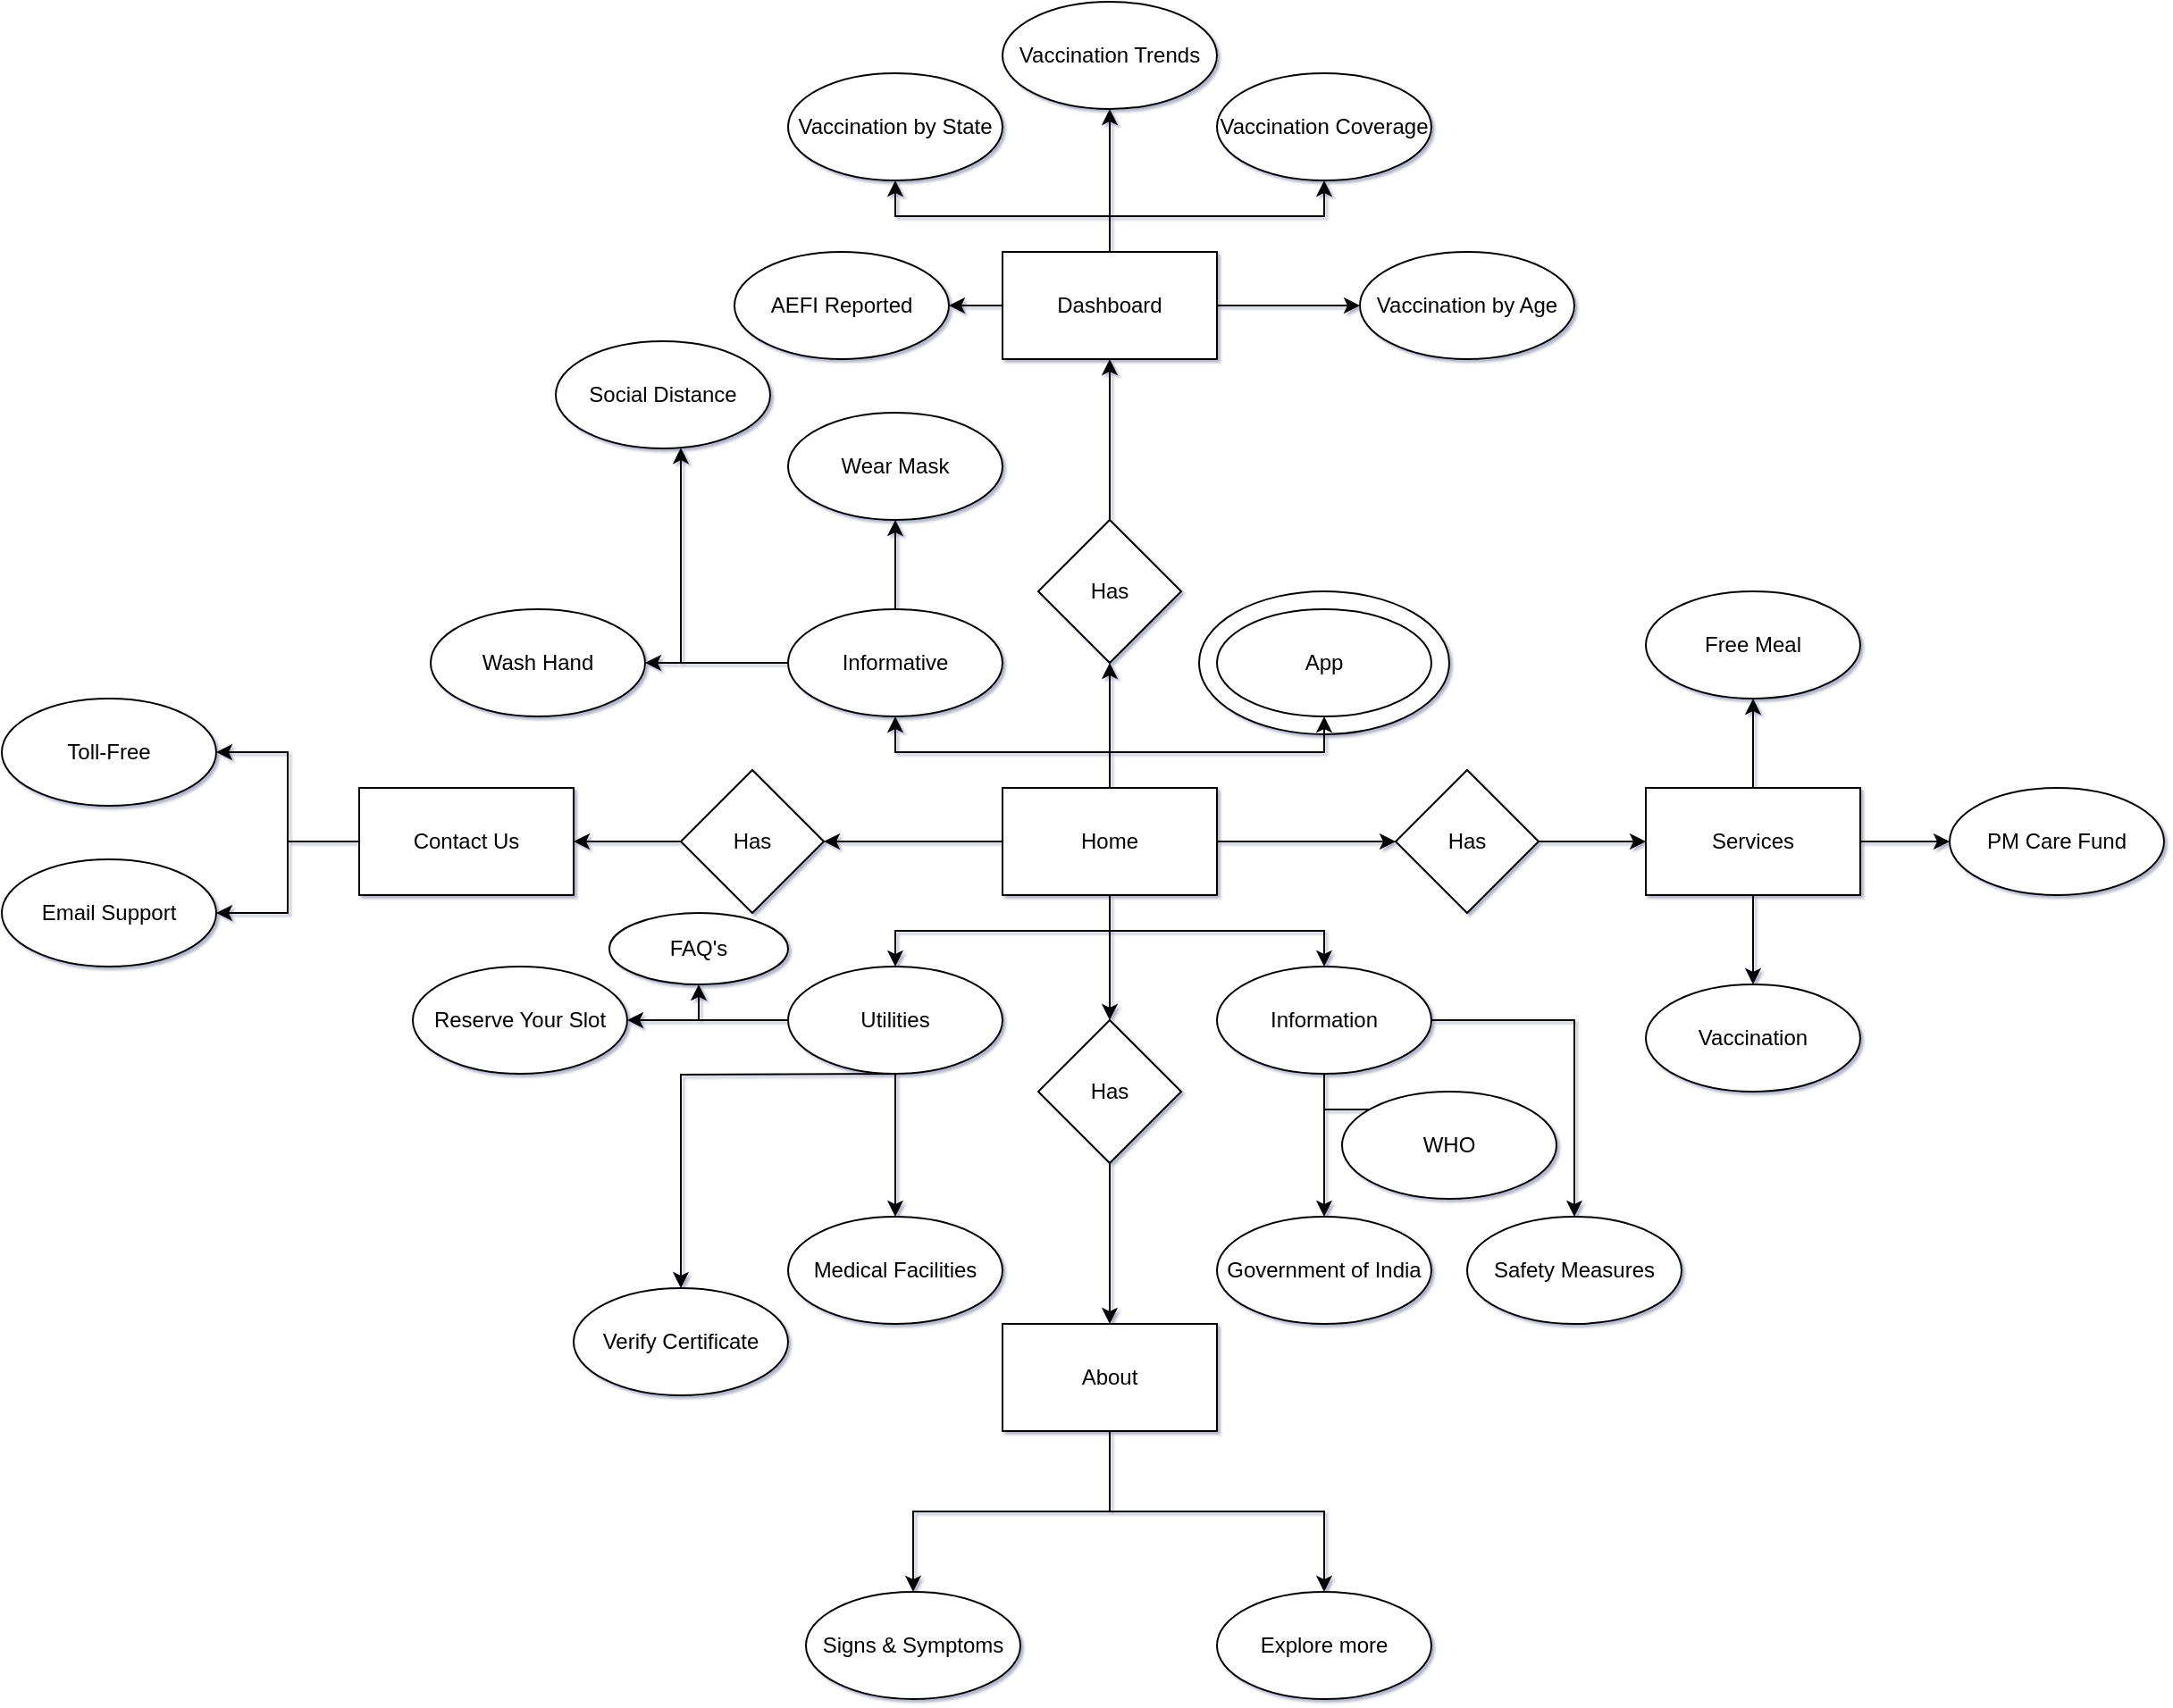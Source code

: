 <mxfile version="15.0.6" type="google"><diagram id="PmuqEyATic4oAw4RGuog" name="Page-1"><mxGraphModel dx="1047" dy="773" grid="0" gridSize="10" guides="1" tooltips="1" connect="1" arrows="1" fold="1" page="0" pageScale="1" pageWidth="4681" pageHeight="3300" math="0" shadow="1"><root><mxCell id="0"/><mxCell id="1" parent="0"/><mxCell id="9pAQghRH39j7ht-WSgWK-54" value="" style="ellipse;whiteSpace=wrap;html=1;" vertex="1" parent="1"><mxGeometry x="1140" y="520" width="140" height="80" as="geometry"/></mxCell><mxCell id="9pAQghRH39j7ht-WSgWK-13" value="" style="edgeStyle=orthogonalEdgeStyle;rounded=0;orthogonalLoop=1;jettySize=auto;html=1;" edge="1" parent="1" source="9pAQghRH39j7ht-WSgWK-1" target="9pAQghRH39j7ht-WSgWK-12"><mxGeometry relative="1" as="geometry"/></mxCell><mxCell id="9pAQghRH39j7ht-WSgWK-19" value="" style="edgeStyle=orthogonalEdgeStyle;rounded=0;orthogonalLoop=1;jettySize=auto;html=1;" edge="1" parent="1" source="9pAQghRH39j7ht-WSgWK-1" target="9pAQghRH39j7ht-WSgWK-18"><mxGeometry relative="1" as="geometry"/></mxCell><mxCell id="9pAQghRH39j7ht-WSgWK-25" value="" style="edgeStyle=orthogonalEdgeStyle;rounded=0;orthogonalLoop=1;jettySize=auto;html=1;" edge="1" parent="1" source="9pAQghRH39j7ht-WSgWK-1" target="9pAQghRH39j7ht-WSgWK-24"><mxGeometry relative="1" as="geometry"/></mxCell><mxCell id="9pAQghRH39j7ht-WSgWK-29" value="" style="edgeStyle=orthogonalEdgeStyle;rounded=0;orthogonalLoop=1;jettySize=auto;html=1;" edge="1" parent="1" source="9pAQghRH39j7ht-WSgWK-1" target="9pAQghRH39j7ht-WSgWK-28"><mxGeometry relative="1" as="geometry"/></mxCell><mxCell id="9pAQghRH39j7ht-WSgWK-43" value="" style="edgeStyle=orthogonalEdgeStyle;rounded=0;orthogonalLoop=1;jettySize=auto;html=1;" edge="1" parent="1" source="9pAQghRH39j7ht-WSgWK-1" target="9pAQghRH39j7ht-WSgWK-42"><mxGeometry relative="1" as="geometry"/></mxCell><mxCell id="9pAQghRH39j7ht-WSgWK-45" value="" style="edgeStyle=orthogonalEdgeStyle;rounded=0;orthogonalLoop=1;jettySize=auto;html=1;" edge="1" parent="1" source="9pAQghRH39j7ht-WSgWK-1" target="9pAQghRH39j7ht-WSgWK-44"><mxGeometry relative="1" as="geometry"/></mxCell><mxCell id="9pAQghRH39j7ht-WSgWK-47" value="" style="edgeStyle=orthogonalEdgeStyle;rounded=0;orthogonalLoop=1;jettySize=auto;html=1;" edge="1" parent="1" source="9pAQghRH39j7ht-WSgWK-1" target="9pAQghRH39j7ht-WSgWK-46"><mxGeometry relative="1" as="geometry"/></mxCell><mxCell id="9pAQghRH39j7ht-WSgWK-49" value="" style="edgeStyle=orthogonalEdgeStyle;rounded=0;orthogonalLoop=1;jettySize=auto;html=1;" edge="1" parent="1" source="9pAQghRH39j7ht-WSgWK-1" target="9pAQghRH39j7ht-WSgWK-48"><mxGeometry relative="1" as="geometry"/></mxCell><mxCell id="9pAQghRH39j7ht-WSgWK-1" value="Home" style="rounded=0;whiteSpace=wrap;html=1;" vertex="1" parent="1"><mxGeometry x="1030" y="630" width="120" height="60" as="geometry"/></mxCell><mxCell id="9pAQghRH39j7ht-WSgWK-15" value="" style="edgeStyle=orthogonalEdgeStyle;rounded=0;orthogonalLoop=1;jettySize=auto;html=1;" edge="1" parent="1" source="9pAQghRH39j7ht-WSgWK-12" target="9pAQghRH39j7ht-WSgWK-14"><mxGeometry relative="1" as="geometry"/></mxCell><mxCell id="9pAQghRH39j7ht-WSgWK-12" value="Has" style="rhombus;whiteSpace=wrap;html=1;rounded=0;" vertex="1" parent="1"><mxGeometry x="1250" y="620" width="80" height="80" as="geometry"/></mxCell><mxCell id="9pAQghRH39j7ht-WSgWK-37" value="" style="edgeStyle=orthogonalEdgeStyle;rounded=0;orthogonalLoop=1;jettySize=auto;html=1;" edge="1" parent="1" source="9pAQghRH39j7ht-WSgWK-14" target="9pAQghRH39j7ht-WSgWK-36"><mxGeometry relative="1" as="geometry"/></mxCell><mxCell id="9pAQghRH39j7ht-WSgWK-39" value="" style="edgeStyle=orthogonalEdgeStyle;rounded=0;orthogonalLoop=1;jettySize=auto;html=1;" edge="1" parent="1" source="9pAQghRH39j7ht-WSgWK-14" target="9pAQghRH39j7ht-WSgWK-38"><mxGeometry relative="1" as="geometry"/></mxCell><mxCell id="9pAQghRH39j7ht-WSgWK-41" value="" style="edgeStyle=orthogonalEdgeStyle;rounded=0;orthogonalLoop=1;jettySize=auto;html=1;" edge="1" parent="1" source="9pAQghRH39j7ht-WSgWK-14" target="9pAQghRH39j7ht-WSgWK-40"><mxGeometry relative="1" as="geometry"/></mxCell><mxCell id="9pAQghRH39j7ht-WSgWK-14" value="Services" style="whiteSpace=wrap;html=1;rounded=0;" vertex="1" parent="1"><mxGeometry x="1390" y="630" width="120" height="60" as="geometry"/></mxCell><mxCell id="9pAQghRH39j7ht-WSgWK-21" value="" style="edgeStyle=orthogonalEdgeStyle;rounded=0;orthogonalLoop=1;jettySize=auto;html=1;" edge="1" parent="1" source="9pAQghRH39j7ht-WSgWK-18" target="9pAQghRH39j7ht-WSgWK-20"><mxGeometry relative="1" as="geometry"/></mxCell><mxCell id="9pAQghRH39j7ht-WSgWK-18" value="Has" style="rhombus;whiteSpace=wrap;html=1;rounded=0;" vertex="1" parent="1"><mxGeometry x="1050" y="480" width="80" height="80" as="geometry"/></mxCell><mxCell id="9pAQghRH39j7ht-WSgWK-84" value="" style="edgeStyle=orthogonalEdgeStyle;rounded=0;orthogonalLoop=1;jettySize=auto;html=1;" edge="1" parent="1" source="9pAQghRH39j7ht-WSgWK-20" target="9pAQghRH39j7ht-WSgWK-83"><mxGeometry relative="1" as="geometry"/></mxCell><mxCell id="9pAQghRH39j7ht-WSgWK-86" value="" style="edgeStyle=orthogonalEdgeStyle;rounded=0;orthogonalLoop=1;jettySize=auto;html=1;" edge="1" parent="1" source="9pAQghRH39j7ht-WSgWK-20" target="9pAQghRH39j7ht-WSgWK-85"><mxGeometry relative="1" as="geometry"/></mxCell><mxCell id="9pAQghRH39j7ht-WSgWK-88" value="" style="edgeStyle=orthogonalEdgeStyle;rounded=0;orthogonalLoop=1;jettySize=auto;html=1;" edge="1" parent="1" source="9pAQghRH39j7ht-WSgWK-20" target="9pAQghRH39j7ht-WSgWK-87"><mxGeometry relative="1" as="geometry"/></mxCell><mxCell id="9pAQghRH39j7ht-WSgWK-90" value="" style="edgeStyle=orthogonalEdgeStyle;rounded=0;orthogonalLoop=1;jettySize=auto;html=1;" edge="1" parent="1" source="9pAQghRH39j7ht-WSgWK-20" target="9pAQghRH39j7ht-WSgWK-89"><mxGeometry relative="1" as="geometry"/></mxCell><mxCell id="9pAQghRH39j7ht-WSgWK-92" value="" style="edgeStyle=orthogonalEdgeStyle;rounded=0;orthogonalLoop=1;jettySize=auto;html=1;" edge="1" parent="1" source="9pAQghRH39j7ht-WSgWK-20" target="9pAQghRH39j7ht-WSgWK-91"><mxGeometry relative="1" as="geometry"/></mxCell><mxCell id="9pAQghRH39j7ht-WSgWK-20" value="Dashboard" style="whiteSpace=wrap;html=1;rounded=0;" vertex="1" parent="1"><mxGeometry x="1030" y="330" width="120" height="60" as="geometry"/></mxCell><mxCell id="9pAQghRH39j7ht-WSgWK-27" value="" style="edgeStyle=orthogonalEdgeStyle;rounded=0;orthogonalLoop=1;jettySize=auto;html=1;" edge="1" parent="1" source="9pAQghRH39j7ht-WSgWK-24" target="9pAQghRH39j7ht-WSgWK-26"><mxGeometry relative="1" as="geometry"/></mxCell><mxCell id="9pAQghRH39j7ht-WSgWK-24" value="Has" style="rhombus;whiteSpace=wrap;html=1;rounded=0;" vertex="1" parent="1"><mxGeometry x="1050" y="760" width="80" height="80" as="geometry"/></mxCell><mxCell id="9pAQghRH39j7ht-WSgWK-33" value="" style="edgeStyle=orthogonalEdgeStyle;rounded=0;orthogonalLoop=1;jettySize=auto;html=1;" edge="1" parent="1" source="9pAQghRH39j7ht-WSgWK-26" target="9pAQghRH39j7ht-WSgWK-32"><mxGeometry relative="1" as="geometry"/></mxCell><mxCell id="9pAQghRH39j7ht-WSgWK-35" value="" style="edgeStyle=orthogonalEdgeStyle;rounded=0;orthogonalLoop=1;jettySize=auto;html=1;" edge="1" parent="1" source="9pAQghRH39j7ht-WSgWK-26" target="9pAQghRH39j7ht-WSgWK-34"><mxGeometry relative="1" as="geometry"/></mxCell><mxCell id="9pAQghRH39j7ht-WSgWK-26" value="About" style="whiteSpace=wrap;html=1;rounded=0;" vertex="1" parent="1"><mxGeometry x="1030" y="930" width="120" height="60" as="geometry"/></mxCell><mxCell id="9pAQghRH39j7ht-WSgWK-31" value="" style="edgeStyle=orthogonalEdgeStyle;rounded=0;orthogonalLoop=1;jettySize=auto;html=1;" edge="1" parent="1" source="9pAQghRH39j7ht-WSgWK-28" target="9pAQghRH39j7ht-WSgWK-30"><mxGeometry relative="1" as="geometry"/></mxCell><mxCell id="9pAQghRH39j7ht-WSgWK-28" value="Has" style="rhombus;whiteSpace=wrap;html=1;rounded=0;" vertex="1" parent="1"><mxGeometry x="850" y="620" width="80" height="80" as="geometry"/></mxCell><mxCell id="9pAQghRH39j7ht-WSgWK-51" value="" style="edgeStyle=orthogonalEdgeStyle;rounded=0;orthogonalLoop=1;jettySize=auto;html=1;" edge="1" parent="1" source="9pAQghRH39j7ht-WSgWK-30" target="9pAQghRH39j7ht-WSgWK-50"><mxGeometry relative="1" as="geometry"/></mxCell><mxCell id="9pAQghRH39j7ht-WSgWK-53" value="" style="edgeStyle=orthogonalEdgeStyle;rounded=0;orthogonalLoop=1;jettySize=auto;html=1;" edge="1" parent="1" source="9pAQghRH39j7ht-WSgWK-30" target="9pAQghRH39j7ht-WSgWK-52"><mxGeometry relative="1" as="geometry"/></mxCell><mxCell id="9pAQghRH39j7ht-WSgWK-30" value="Contact Us" style="whiteSpace=wrap;html=1;rounded=0;" vertex="1" parent="1"><mxGeometry x="670" y="630" width="120" height="60" as="geometry"/></mxCell><mxCell id="9pAQghRH39j7ht-WSgWK-32" value="Signs &amp;amp; Symptoms" style="ellipse;whiteSpace=wrap;html=1;rounded=0;" vertex="1" parent="1"><mxGeometry x="920" y="1080" width="120" height="60" as="geometry"/></mxCell><mxCell id="9pAQghRH39j7ht-WSgWK-34" value="Explore more" style="ellipse;whiteSpace=wrap;html=1;rounded=0;" vertex="1" parent="1"><mxGeometry x="1150" y="1080" width="120" height="60" as="geometry"/></mxCell><mxCell id="9pAQghRH39j7ht-WSgWK-36" value="Free Meal" style="ellipse;whiteSpace=wrap;html=1;rounded=0;" vertex="1" parent="1"><mxGeometry x="1390" y="520" width="120" height="60" as="geometry"/></mxCell><mxCell id="9pAQghRH39j7ht-WSgWK-38" value="PM Care Fund" style="ellipse;whiteSpace=wrap;html=1;rounded=0;" vertex="1" parent="1"><mxGeometry x="1560" y="630" width="120" height="60" as="geometry"/></mxCell><mxCell id="9pAQghRH39j7ht-WSgWK-40" value="Vaccination" style="ellipse;whiteSpace=wrap;html=1;rounded=0;" vertex="1" parent="1"><mxGeometry x="1390" y="740" width="120" height="60" as="geometry"/></mxCell><mxCell id="9pAQghRH39j7ht-WSgWK-78" value="" style="edgeStyle=orthogonalEdgeStyle;rounded=0;orthogonalLoop=1;jettySize=auto;html=1;" edge="1" parent="1" source="9pAQghRH39j7ht-WSgWK-42" target="9pAQghRH39j7ht-WSgWK-77"><mxGeometry relative="1" as="geometry"/></mxCell><mxCell id="9pAQghRH39j7ht-WSgWK-80" value="" style="edgeStyle=orthogonalEdgeStyle;rounded=0;orthogonalLoop=1;jettySize=auto;html=1;" edge="1" parent="1" source="9pAQghRH39j7ht-WSgWK-42" target="9pAQghRH39j7ht-WSgWK-79"><mxGeometry relative="1" as="geometry"/></mxCell><mxCell id="9pAQghRH39j7ht-WSgWK-82" value="" style="edgeStyle=orthogonalEdgeStyle;rounded=0;orthogonalLoop=1;jettySize=auto;html=1;" edge="1" parent="1" source="9pAQghRH39j7ht-WSgWK-42" target="9pAQghRH39j7ht-WSgWK-81"><mxGeometry relative="1" as="geometry"><Array as="points"><mxPoint x="850" y="560"/></Array></mxGeometry></mxCell><mxCell id="9pAQghRH39j7ht-WSgWK-42" value="Informative" style="ellipse;whiteSpace=wrap;html=1;rounded=0;" vertex="1" parent="1"><mxGeometry x="910" y="530" width="120" height="60" as="geometry"/></mxCell><mxCell id="9pAQghRH39j7ht-WSgWK-44" value="App" style="ellipse;whiteSpace=wrap;html=1;rounded=0;" vertex="1" parent="1"><mxGeometry x="1150" y="530" width="120" height="60" as="geometry"/></mxCell><mxCell id="9pAQghRH39j7ht-WSgWK-56" value="" style="edgeStyle=orthogonalEdgeStyle;rounded=0;orthogonalLoop=1;jettySize=auto;html=1;" edge="1" parent="1" source="9pAQghRH39j7ht-WSgWK-46" target="9pAQghRH39j7ht-WSgWK-55"><mxGeometry relative="1" as="geometry"/></mxCell><mxCell id="9pAQghRH39j7ht-WSgWK-58" value="" style="edgeStyle=orthogonalEdgeStyle;rounded=0;orthogonalLoop=1;jettySize=auto;html=1;" edge="1" parent="1" source="9pAQghRH39j7ht-WSgWK-46" target="9pAQghRH39j7ht-WSgWK-57"><mxGeometry relative="1" as="geometry"/></mxCell><mxCell id="9pAQghRH39j7ht-WSgWK-46" value="Utilities" style="ellipse;whiteSpace=wrap;html=1;rounded=0;" vertex="1" parent="1"><mxGeometry x="910" y="730" width="120" height="60" as="geometry"/></mxCell><mxCell id="9pAQghRH39j7ht-WSgWK-66" value="" style="edgeStyle=orthogonalEdgeStyle;rounded=0;orthogonalLoop=1;jettySize=auto;html=1;" edge="1" parent="1" source="9pAQghRH39j7ht-WSgWK-48" target="9pAQghRH39j7ht-WSgWK-65"><mxGeometry relative="1" as="geometry"/></mxCell><mxCell id="9pAQghRH39j7ht-WSgWK-68" value="" style="edgeStyle=orthogonalEdgeStyle;rounded=0;orthogonalLoop=1;jettySize=auto;html=1;" edge="1" parent="1" source="9pAQghRH39j7ht-WSgWK-48" target="9pAQghRH39j7ht-WSgWK-67"><mxGeometry relative="1" as="geometry"/></mxCell><mxCell id="9pAQghRH39j7ht-WSgWK-70" value="" style="edgeStyle=orthogonalEdgeStyle;rounded=0;orthogonalLoop=1;jettySize=auto;html=1;" edge="1" parent="1" source="9pAQghRH39j7ht-WSgWK-48" target="9pAQghRH39j7ht-WSgWK-69"><mxGeometry relative="1" as="geometry"/></mxCell><mxCell id="9pAQghRH39j7ht-WSgWK-48" value="Information" style="ellipse;whiteSpace=wrap;html=1;rounded=0;" vertex="1" parent="1"><mxGeometry x="1150" y="730" width="120" height="60" as="geometry"/></mxCell><mxCell id="9pAQghRH39j7ht-WSgWK-50" value="Toll-Free" style="ellipse;whiteSpace=wrap;html=1;rounded=0;" vertex="1" parent="1"><mxGeometry x="470" y="580" width="120" height="60" as="geometry"/></mxCell><mxCell id="9pAQghRH39j7ht-WSgWK-52" value="Email Support" style="ellipse;whiteSpace=wrap;html=1;rounded=0;" vertex="1" parent="1"><mxGeometry x="470" y="670" width="120" height="60" as="geometry"/></mxCell><mxCell id="9pAQghRH39j7ht-WSgWK-55" value="Reserve Your Slot" style="ellipse;whiteSpace=wrap;html=1;rounded=0;" vertex="1" parent="1"><mxGeometry x="700" y="730" width="120" height="60" as="geometry"/></mxCell><mxCell id="9pAQghRH39j7ht-WSgWK-57" value="Medical Facilities" style="ellipse;whiteSpace=wrap;html=1;rounded=0;" vertex="1" parent="1"><mxGeometry x="910" y="870" width="120" height="60" as="geometry"/></mxCell><mxCell id="9pAQghRH39j7ht-WSgWK-62" value="" style="edgeStyle=orthogonalEdgeStyle;rounded=0;orthogonalLoop=1;jettySize=auto;html=1;" edge="1" parent="1" target="9pAQghRH39j7ht-WSgWK-61"><mxGeometry relative="1" as="geometry"><mxPoint x="910" y="760" as="sourcePoint"/><Array as="points"><mxPoint x="860" y="760"/></Array></mxGeometry></mxCell><mxCell id="9pAQghRH39j7ht-WSgWK-64" value="" style="edgeStyle=orthogonalEdgeStyle;rounded=0;orthogonalLoop=1;jettySize=auto;html=1;" edge="1" parent="1" target="9pAQghRH39j7ht-WSgWK-63"><mxGeometry relative="1" as="geometry"><mxPoint x="970" y="790" as="sourcePoint"/></mxGeometry></mxCell><mxCell id="9pAQghRH39j7ht-WSgWK-61" value="FAQ's" style="ellipse;whiteSpace=wrap;html=1;rounded=0;" vertex="1" parent="1"><mxGeometry x="810" y="700" width="100" height="40" as="geometry"/></mxCell><mxCell id="9pAQghRH39j7ht-WSgWK-63" value="Verify Certificate" style="ellipse;whiteSpace=wrap;html=1;rounded=0;" vertex="1" parent="1"><mxGeometry x="790" y="910" width="120" height="60" as="geometry"/></mxCell><mxCell id="9pAQghRH39j7ht-WSgWK-65" value="Government of India" style="ellipse;whiteSpace=wrap;html=1;rounded=0;" vertex="1" parent="1"><mxGeometry x="1150" y="870" width="120" height="60" as="geometry"/></mxCell><mxCell id="9pAQghRH39j7ht-WSgWK-67" value="Safety Measures" style="ellipse;whiteSpace=wrap;html=1;rounded=0;" vertex="1" parent="1"><mxGeometry x="1290" y="870" width="120" height="60" as="geometry"/></mxCell><mxCell id="9pAQghRH39j7ht-WSgWK-69" value="WHO" style="ellipse;whiteSpace=wrap;html=1;rounded=0;" vertex="1" parent="1"><mxGeometry x="1220" y="800" width="120" height="60" as="geometry"/></mxCell><mxCell id="9pAQghRH39j7ht-WSgWK-77" value="Wear Mask" style="ellipse;whiteSpace=wrap;html=1;rounded=0;" vertex="1" parent="1"><mxGeometry x="910" y="420" width="120" height="60" as="geometry"/></mxCell><mxCell id="9pAQghRH39j7ht-WSgWK-79" value="Wash Hand" style="ellipse;whiteSpace=wrap;html=1;rounded=0;" vertex="1" parent="1"><mxGeometry x="710" y="530" width="120" height="60" as="geometry"/></mxCell><mxCell id="9pAQghRH39j7ht-WSgWK-81" value="Social Distance" style="ellipse;whiteSpace=wrap;html=1;rounded=0;" vertex="1" parent="1"><mxGeometry x="780" y="380" width="120" height="60" as="geometry"/></mxCell><mxCell id="9pAQghRH39j7ht-WSgWK-83" value="Vaccination Trends" style="ellipse;whiteSpace=wrap;html=1;rounded=0;" vertex="1" parent="1"><mxGeometry x="1030" y="190" width="120" height="60" as="geometry"/></mxCell><mxCell id="9pAQghRH39j7ht-WSgWK-85" value="Vaccination by Age" style="ellipse;whiteSpace=wrap;html=1;rounded=0;" vertex="1" parent="1"><mxGeometry x="1230" y="330" width="120" height="60" as="geometry"/></mxCell><mxCell id="9pAQghRH39j7ht-WSgWK-87" value="AEFI Reported" style="ellipse;whiteSpace=wrap;html=1;rounded=0;" vertex="1" parent="1"><mxGeometry x="880" y="330" width="120" height="60" as="geometry"/></mxCell><mxCell id="9pAQghRH39j7ht-WSgWK-89" value="Vaccination Coverage" style="ellipse;whiteSpace=wrap;html=1;rounded=0;" vertex="1" parent="1"><mxGeometry x="1150" y="230" width="120" height="60" as="geometry"/></mxCell><mxCell id="9pAQghRH39j7ht-WSgWK-91" value="Vaccination by State" style="ellipse;whiteSpace=wrap;html=1;rounded=0;" vertex="1" parent="1"><mxGeometry x="910" y="230" width="120" height="60" as="geometry"/></mxCell></root></mxGraphModel></diagram></mxfile>